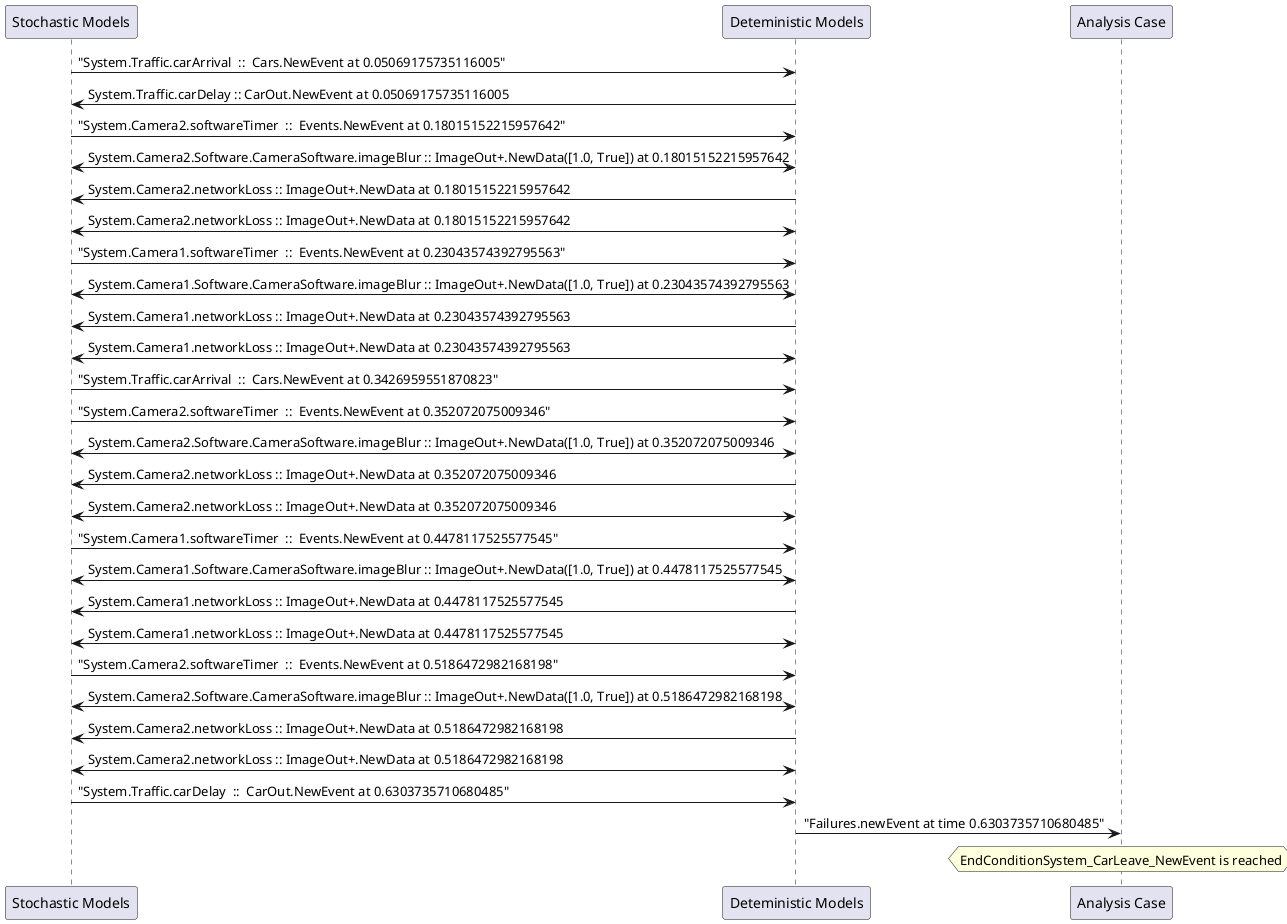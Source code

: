 
	@startuml
	participant "Stochastic Models" as stochmodel
	participant "Deteministic Models" as detmodel
	participant "Analysis Case" as analysis
	{23127_stop} stochmodel -> detmodel : "System.Traffic.carArrival  ::  Cars.NewEvent at 0.05069175735116005"
{23139_start} detmodel -> stochmodel : System.Traffic.carDelay :: CarOut.NewEvent at 0.05069175735116005
{23111_stop} stochmodel -> detmodel : "System.Camera2.softwareTimer  ::  Events.NewEvent at 0.18015152215957642"
detmodel <-> stochmodel : System.Camera2.Software.CameraSoftware.imageBlur :: ImageOut+.NewData([1.0, True]) at 0.18015152215957642
detmodel -> stochmodel : System.Camera2.networkLoss :: ImageOut+.NewData at 0.18015152215957642
detmodel <-> stochmodel : System.Camera2.networkLoss :: ImageOut+.NewData at 0.18015152215957642
{23096_stop} stochmodel -> detmodel : "System.Camera1.softwareTimer  ::  Events.NewEvent at 0.23043574392795563"
detmodel <-> stochmodel : System.Camera1.Software.CameraSoftware.imageBlur :: ImageOut+.NewData([1.0, True]) at 0.23043574392795563
detmodel -> stochmodel : System.Camera1.networkLoss :: ImageOut+.NewData at 0.23043574392795563
detmodel <-> stochmodel : System.Camera1.networkLoss :: ImageOut+.NewData at 0.23043574392795563
{23128_stop} stochmodel -> detmodel : "System.Traffic.carArrival  ::  Cars.NewEvent at 0.3426959551870823"
{23112_stop} stochmodel -> detmodel : "System.Camera2.softwareTimer  ::  Events.NewEvent at 0.352072075009346"
detmodel <-> stochmodel : System.Camera2.Software.CameraSoftware.imageBlur :: ImageOut+.NewData([1.0, True]) at 0.352072075009346
detmodel -> stochmodel : System.Camera2.networkLoss :: ImageOut+.NewData at 0.352072075009346
detmodel <-> stochmodel : System.Camera2.networkLoss :: ImageOut+.NewData at 0.352072075009346
{23097_stop} stochmodel -> detmodel : "System.Camera1.softwareTimer  ::  Events.NewEvent at 0.4478117525577545"
detmodel <-> stochmodel : System.Camera1.Software.CameraSoftware.imageBlur :: ImageOut+.NewData([1.0, True]) at 0.4478117525577545
detmodel -> stochmodel : System.Camera1.networkLoss :: ImageOut+.NewData at 0.4478117525577545
detmodel <-> stochmodel : System.Camera1.networkLoss :: ImageOut+.NewData at 0.4478117525577545
{23113_stop} stochmodel -> detmodel : "System.Camera2.softwareTimer  ::  Events.NewEvent at 0.5186472982168198"
detmodel <-> stochmodel : System.Camera2.Software.CameraSoftware.imageBlur :: ImageOut+.NewData([1.0, True]) at 0.5186472982168198
detmodel -> stochmodel : System.Camera2.networkLoss :: ImageOut+.NewData at 0.5186472982168198
detmodel <-> stochmodel : System.Camera2.networkLoss :: ImageOut+.NewData at 0.5186472982168198
{23139_stop} stochmodel -> detmodel : "System.Traffic.carDelay  ::  CarOut.NewEvent at 0.6303735710680485"
{23139_start} <-> {23139_stop} : delay
detmodel -> analysis : "Failures.newEvent at time 0.6303735710680485"
hnote over analysis 
EndConditionSystem_CarLeave_NewEvent is reached
endnote
@enduml